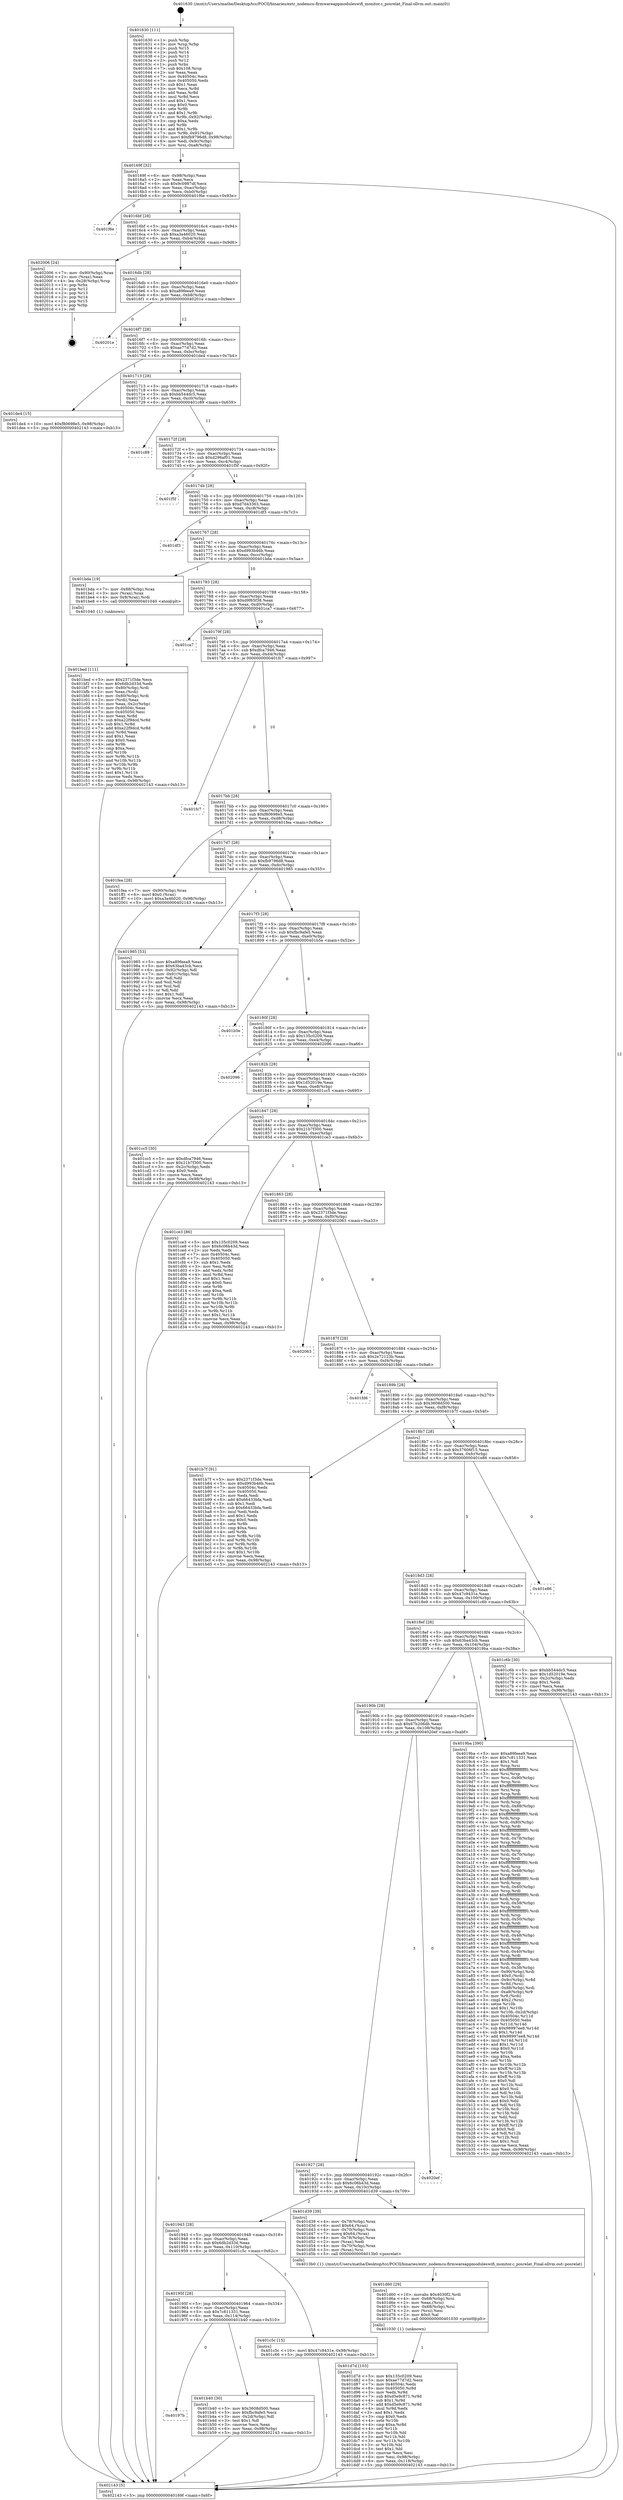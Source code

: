 digraph "0x401630" {
  label = "0x401630 (/mnt/c/Users/mathe/Desktop/tcc/POCII/binaries/extr_nodemcu-firmwareappmoduleswifi_monitor.c_posrelat_Final-ollvm.out::main(0))"
  labelloc = "t"
  node[shape=record]

  Entry [label="",width=0.3,height=0.3,shape=circle,fillcolor=black,style=filled]
  "0x40169f" [label="{
     0x40169f [32]\l
     | [instrs]\l
     &nbsp;&nbsp;0x40169f \<+6\>: mov -0x98(%rbp),%eax\l
     &nbsp;&nbsp;0x4016a5 \<+2\>: mov %eax,%ecx\l
     &nbsp;&nbsp;0x4016a7 \<+6\>: sub $0x9c0987df,%ecx\l
     &nbsp;&nbsp;0x4016ad \<+6\>: mov %eax,-0xac(%rbp)\l
     &nbsp;&nbsp;0x4016b3 \<+6\>: mov %ecx,-0xb0(%rbp)\l
     &nbsp;&nbsp;0x4016b9 \<+6\>: je 0000000000401f6e \<main+0x93e\>\l
  }"]
  "0x401f6e" [label="{
     0x401f6e\l
  }", style=dashed]
  "0x4016bf" [label="{
     0x4016bf [28]\l
     | [instrs]\l
     &nbsp;&nbsp;0x4016bf \<+5\>: jmp 00000000004016c4 \<main+0x94\>\l
     &nbsp;&nbsp;0x4016c4 \<+6\>: mov -0xac(%rbp),%eax\l
     &nbsp;&nbsp;0x4016ca \<+5\>: sub $0xa3a46020,%eax\l
     &nbsp;&nbsp;0x4016cf \<+6\>: mov %eax,-0xb4(%rbp)\l
     &nbsp;&nbsp;0x4016d5 \<+6\>: je 0000000000402006 \<main+0x9d6\>\l
  }"]
  Exit [label="",width=0.3,height=0.3,shape=circle,fillcolor=black,style=filled,peripheries=2]
  "0x402006" [label="{
     0x402006 [24]\l
     | [instrs]\l
     &nbsp;&nbsp;0x402006 \<+7\>: mov -0x90(%rbp),%rax\l
     &nbsp;&nbsp;0x40200d \<+2\>: mov (%rax),%eax\l
     &nbsp;&nbsp;0x40200f \<+4\>: lea -0x28(%rbp),%rsp\l
     &nbsp;&nbsp;0x402013 \<+1\>: pop %rbx\l
     &nbsp;&nbsp;0x402014 \<+2\>: pop %r12\l
     &nbsp;&nbsp;0x402016 \<+2\>: pop %r13\l
     &nbsp;&nbsp;0x402018 \<+2\>: pop %r14\l
     &nbsp;&nbsp;0x40201a \<+2\>: pop %r15\l
     &nbsp;&nbsp;0x40201c \<+1\>: pop %rbp\l
     &nbsp;&nbsp;0x40201d \<+1\>: ret\l
  }"]
  "0x4016db" [label="{
     0x4016db [28]\l
     | [instrs]\l
     &nbsp;&nbsp;0x4016db \<+5\>: jmp 00000000004016e0 \<main+0xb0\>\l
     &nbsp;&nbsp;0x4016e0 \<+6\>: mov -0xac(%rbp),%eax\l
     &nbsp;&nbsp;0x4016e6 \<+5\>: sub $0xa89feea9,%eax\l
     &nbsp;&nbsp;0x4016eb \<+6\>: mov %eax,-0xb8(%rbp)\l
     &nbsp;&nbsp;0x4016f1 \<+6\>: je 000000000040201e \<main+0x9ee\>\l
  }"]
  "0x401d7d" [label="{
     0x401d7d [103]\l
     | [instrs]\l
     &nbsp;&nbsp;0x401d7d \<+5\>: mov $0x135c0209,%esi\l
     &nbsp;&nbsp;0x401d82 \<+5\>: mov $0xae77d7d2,%ecx\l
     &nbsp;&nbsp;0x401d87 \<+7\>: mov 0x40504c,%edx\l
     &nbsp;&nbsp;0x401d8e \<+8\>: mov 0x405050,%r8d\l
     &nbsp;&nbsp;0x401d96 \<+3\>: mov %edx,%r9d\l
     &nbsp;&nbsp;0x401d99 \<+7\>: sub $0xd5e9c871,%r9d\l
     &nbsp;&nbsp;0x401da0 \<+4\>: sub $0x1,%r9d\l
     &nbsp;&nbsp;0x401da4 \<+7\>: add $0xd5e9c871,%r9d\l
     &nbsp;&nbsp;0x401dab \<+4\>: imul %r9d,%edx\l
     &nbsp;&nbsp;0x401daf \<+3\>: and $0x1,%edx\l
     &nbsp;&nbsp;0x401db2 \<+3\>: cmp $0x0,%edx\l
     &nbsp;&nbsp;0x401db5 \<+4\>: sete %r10b\l
     &nbsp;&nbsp;0x401db9 \<+4\>: cmp $0xa,%r8d\l
     &nbsp;&nbsp;0x401dbd \<+4\>: setl %r11b\l
     &nbsp;&nbsp;0x401dc1 \<+3\>: mov %r10b,%bl\l
     &nbsp;&nbsp;0x401dc4 \<+3\>: and %r11b,%bl\l
     &nbsp;&nbsp;0x401dc7 \<+3\>: xor %r11b,%r10b\l
     &nbsp;&nbsp;0x401dca \<+3\>: or %r10b,%bl\l
     &nbsp;&nbsp;0x401dcd \<+3\>: test $0x1,%bl\l
     &nbsp;&nbsp;0x401dd0 \<+3\>: cmovne %ecx,%esi\l
     &nbsp;&nbsp;0x401dd3 \<+6\>: mov %esi,-0x98(%rbp)\l
     &nbsp;&nbsp;0x401dd9 \<+6\>: mov %eax,-0x118(%rbp)\l
     &nbsp;&nbsp;0x401ddf \<+5\>: jmp 0000000000402143 \<main+0xb13\>\l
  }"]
  "0x40201e" [label="{
     0x40201e\l
  }", style=dashed]
  "0x4016f7" [label="{
     0x4016f7 [28]\l
     | [instrs]\l
     &nbsp;&nbsp;0x4016f7 \<+5\>: jmp 00000000004016fc \<main+0xcc\>\l
     &nbsp;&nbsp;0x4016fc \<+6\>: mov -0xac(%rbp),%eax\l
     &nbsp;&nbsp;0x401702 \<+5\>: sub $0xae77d7d2,%eax\l
     &nbsp;&nbsp;0x401707 \<+6\>: mov %eax,-0xbc(%rbp)\l
     &nbsp;&nbsp;0x40170d \<+6\>: je 0000000000401de4 \<main+0x7b4\>\l
  }"]
  "0x401d60" [label="{
     0x401d60 [29]\l
     | [instrs]\l
     &nbsp;&nbsp;0x401d60 \<+10\>: movabs $0x4030f2,%rdi\l
     &nbsp;&nbsp;0x401d6a \<+4\>: mov -0x68(%rbp),%rsi\l
     &nbsp;&nbsp;0x401d6e \<+2\>: mov %eax,(%rsi)\l
     &nbsp;&nbsp;0x401d70 \<+4\>: mov -0x68(%rbp),%rsi\l
     &nbsp;&nbsp;0x401d74 \<+2\>: mov (%rsi),%esi\l
     &nbsp;&nbsp;0x401d76 \<+2\>: mov $0x0,%al\l
     &nbsp;&nbsp;0x401d78 \<+5\>: call 0000000000401030 \<printf@plt\>\l
     | [calls]\l
     &nbsp;&nbsp;0x401030 \{1\} (unknown)\l
  }"]
  "0x401de4" [label="{
     0x401de4 [15]\l
     | [instrs]\l
     &nbsp;&nbsp;0x401de4 \<+10\>: movl $0xf80698e5,-0x98(%rbp)\l
     &nbsp;&nbsp;0x401dee \<+5\>: jmp 0000000000402143 \<main+0xb13\>\l
  }"]
  "0x401713" [label="{
     0x401713 [28]\l
     | [instrs]\l
     &nbsp;&nbsp;0x401713 \<+5\>: jmp 0000000000401718 \<main+0xe8\>\l
     &nbsp;&nbsp;0x401718 \<+6\>: mov -0xac(%rbp),%eax\l
     &nbsp;&nbsp;0x40171e \<+5\>: sub $0xbb544dc5,%eax\l
     &nbsp;&nbsp;0x401723 \<+6\>: mov %eax,-0xc0(%rbp)\l
     &nbsp;&nbsp;0x401729 \<+6\>: je 0000000000401c89 \<main+0x659\>\l
  }"]
  "0x401bed" [label="{
     0x401bed [111]\l
     | [instrs]\l
     &nbsp;&nbsp;0x401bed \<+5\>: mov $0x2371f3de,%ecx\l
     &nbsp;&nbsp;0x401bf2 \<+5\>: mov $0x6db2d33d,%edx\l
     &nbsp;&nbsp;0x401bf7 \<+4\>: mov -0x80(%rbp),%rdi\l
     &nbsp;&nbsp;0x401bfb \<+2\>: mov %eax,(%rdi)\l
     &nbsp;&nbsp;0x401bfd \<+4\>: mov -0x80(%rbp),%rdi\l
     &nbsp;&nbsp;0x401c01 \<+2\>: mov (%rdi),%eax\l
     &nbsp;&nbsp;0x401c03 \<+3\>: mov %eax,-0x2c(%rbp)\l
     &nbsp;&nbsp;0x401c06 \<+7\>: mov 0x40504c,%eax\l
     &nbsp;&nbsp;0x401c0d \<+7\>: mov 0x405050,%esi\l
     &nbsp;&nbsp;0x401c14 \<+3\>: mov %eax,%r8d\l
     &nbsp;&nbsp;0x401c17 \<+7\>: sub $0xa22f9dcd,%r8d\l
     &nbsp;&nbsp;0x401c1e \<+4\>: sub $0x1,%r8d\l
     &nbsp;&nbsp;0x401c22 \<+7\>: add $0xa22f9dcd,%r8d\l
     &nbsp;&nbsp;0x401c29 \<+4\>: imul %r8d,%eax\l
     &nbsp;&nbsp;0x401c2d \<+3\>: and $0x1,%eax\l
     &nbsp;&nbsp;0x401c30 \<+3\>: cmp $0x0,%eax\l
     &nbsp;&nbsp;0x401c33 \<+4\>: sete %r9b\l
     &nbsp;&nbsp;0x401c37 \<+3\>: cmp $0xa,%esi\l
     &nbsp;&nbsp;0x401c3a \<+4\>: setl %r10b\l
     &nbsp;&nbsp;0x401c3e \<+3\>: mov %r9b,%r11b\l
     &nbsp;&nbsp;0x401c41 \<+3\>: and %r10b,%r11b\l
     &nbsp;&nbsp;0x401c44 \<+3\>: xor %r10b,%r9b\l
     &nbsp;&nbsp;0x401c47 \<+3\>: or %r9b,%r11b\l
     &nbsp;&nbsp;0x401c4a \<+4\>: test $0x1,%r11b\l
     &nbsp;&nbsp;0x401c4e \<+3\>: cmovne %edx,%ecx\l
     &nbsp;&nbsp;0x401c51 \<+6\>: mov %ecx,-0x98(%rbp)\l
     &nbsp;&nbsp;0x401c57 \<+5\>: jmp 0000000000402143 \<main+0xb13\>\l
  }"]
  "0x401c89" [label="{
     0x401c89\l
  }", style=dashed]
  "0x40172f" [label="{
     0x40172f [28]\l
     | [instrs]\l
     &nbsp;&nbsp;0x40172f \<+5\>: jmp 0000000000401734 \<main+0x104\>\l
     &nbsp;&nbsp;0x401734 \<+6\>: mov -0xac(%rbp),%eax\l
     &nbsp;&nbsp;0x40173a \<+5\>: sub $0xd296af01,%eax\l
     &nbsp;&nbsp;0x40173f \<+6\>: mov %eax,-0xc4(%rbp)\l
     &nbsp;&nbsp;0x401745 \<+6\>: je 0000000000401f5f \<main+0x92f\>\l
  }"]
  "0x40197b" [label="{
     0x40197b\l
  }", style=dashed]
  "0x401f5f" [label="{
     0x401f5f\l
  }", style=dashed]
  "0x40174b" [label="{
     0x40174b [28]\l
     | [instrs]\l
     &nbsp;&nbsp;0x40174b \<+5\>: jmp 0000000000401750 \<main+0x120\>\l
     &nbsp;&nbsp;0x401750 \<+6\>: mov -0xac(%rbp),%eax\l
     &nbsp;&nbsp;0x401756 \<+5\>: sub $0xd7d43363,%eax\l
     &nbsp;&nbsp;0x40175b \<+6\>: mov %eax,-0xc8(%rbp)\l
     &nbsp;&nbsp;0x401761 \<+6\>: je 0000000000401df3 \<main+0x7c3\>\l
  }"]
  "0x401b40" [label="{
     0x401b40 [30]\l
     | [instrs]\l
     &nbsp;&nbsp;0x401b40 \<+5\>: mov $0x3608d500,%eax\l
     &nbsp;&nbsp;0x401b45 \<+5\>: mov $0xfbc9afe5,%ecx\l
     &nbsp;&nbsp;0x401b4a \<+3\>: mov -0x2d(%rbp),%dl\l
     &nbsp;&nbsp;0x401b4d \<+3\>: test $0x1,%dl\l
     &nbsp;&nbsp;0x401b50 \<+3\>: cmovne %ecx,%eax\l
     &nbsp;&nbsp;0x401b53 \<+6\>: mov %eax,-0x98(%rbp)\l
     &nbsp;&nbsp;0x401b59 \<+5\>: jmp 0000000000402143 \<main+0xb13\>\l
  }"]
  "0x401df3" [label="{
     0x401df3\l
  }", style=dashed]
  "0x401767" [label="{
     0x401767 [28]\l
     | [instrs]\l
     &nbsp;&nbsp;0x401767 \<+5\>: jmp 000000000040176c \<main+0x13c\>\l
     &nbsp;&nbsp;0x40176c \<+6\>: mov -0xac(%rbp),%eax\l
     &nbsp;&nbsp;0x401772 \<+5\>: sub $0xd993b46b,%eax\l
     &nbsp;&nbsp;0x401777 \<+6\>: mov %eax,-0xcc(%rbp)\l
     &nbsp;&nbsp;0x40177d \<+6\>: je 0000000000401bda \<main+0x5aa\>\l
  }"]
  "0x40195f" [label="{
     0x40195f [28]\l
     | [instrs]\l
     &nbsp;&nbsp;0x40195f \<+5\>: jmp 0000000000401964 \<main+0x334\>\l
     &nbsp;&nbsp;0x401964 \<+6\>: mov -0xac(%rbp),%eax\l
     &nbsp;&nbsp;0x40196a \<+5\>: sub $0x7c811331,%eax\l
     &nbsp;&nbsp;0x40196f \<+6\>: mov %eax,-0x114(%rbp)\l
     &nbsp;&nbsp;0x401975 \<+6\>: je 0000000000401b40 \<main+0x510\>\l
  }"]
  "0x401bda" [label="{
     0x401bda [19]\l
     | [instrs]\l
     &nbsp;&nbsp;0x401bda \<+7\>: mov -0x88(%rbp),%rax\l
     &nbsp;&nbsp;0x401be1 \<+3\>: mov (%rax),%rax\l
     &nbsp;&nbsp;0x401be4 \<+4\>: mov 0x8(%rax),%rdi\l
     &nbsp;&nbsp;0x401be8 \<+5\>: call 0000000000401040 \<atoi@plt\>\l
     | [calls]\l
     &nbsp;&nbsp;0x401040 \{1\} (unknown)\l
  }"]
  "0x401783" [label="{
     0x401783 [28]\l
     | [instrs]\l
     &nbsp;&nbsp;0x401783 \<+5\>: jmp 0000000000401788 \<main+0x158\>\l
     &nbsp;&nbsp;0x401788 \<+6\>: mov -0xac(%rbp),%eax\l
     &nbsp;&nbsp;0x40178e \<+5\>: sub $0xd9f65f38,%eax\l
     &nbsp;&nbsp;0x401793 \<+6\>: mov %eax,-0xd0(%rbp)\l
     &nbsp;&nbsp;0x401799 \<+6\>: je 0000000000401ca7 \<main+0x677\>\l
  }"]
  "0x401c5c" [label="{
     0x401c5c [15]\l
     | [instrs]\l
     &nbsp;&nbsp;0x401c5c \<+10\>: movl $0x47c9431e,-0x98(%rbp)\l
     &nbsp;&nbsp;0x401c66 \<+5\>: jmp 0000000000402143 \<main+0xb13\>\l
  }"]
  "0x401ca7" [label="{
     0x401ca7\l
  }", style=dashed]
  "0x40179f" [label="{
     0x40179f [28]\l
     | [instrs]\l
     &nbsp;&nbsp;0x40179f \<+5\>: jmp 00000000004017a4 \<main+0x174\>\l
     &nbsp;&nbsp;0x4017a4 \<+6\>: mov -0xac(%rbp),%eax\l
     &nbsp;&nbsp;0x4017aa \<+5\>: sub $0xdfca7946,%eax\l
     &nbsp;&nbsp;0x4017af \<+6\>: mov %eax,-0xd4(%rbp)\l
     &nbsp;&nbsp;0x4017b5 \<+6\>: je 0000000000401fc7 \<main+0x997\>\l
  }"]
  "0x401943" [label="{
     0x401943 [28]\l
     | [instrs]\l
     &nbsp;&nbsp;0x401943 \<+5\>: jmp 0000000000401948 \<main+0x318\>\l
     &nbsp;&nbsp;0x401948 \<+6\>: mov -0xac(%rbp),%eax\l
     &nbsp;&nbsp;0x40194e \<+5\>: sub $0x6db2d33d,%eax\l
     &nbsp;&nbsp;0x401953 \<+6\>: mov %eax,-0x110(%rbp)\l
     &nbsp;&nbsp;0x401959 \<+6\>: je 0000000000401c5c \<main+0x62c\>\l
  }"]
  "0x401fc7" [label="{
     0x401fc7\l
  }", style=dashed]
  "0x4017bb" [label="{
     0x4017bb [28]\l
     | [instrs]\l
     &nbsp;&nbsp;0x4017bb \<+5\>: jmp 00000000004017c0 \<main+0x190\>\l
     &nbsp;&nbsp;0x4017c0 \<+6\>: mov -0xac(%rbp),%eax\l
     &nbsp;&nbsp;0x4017c6 \<+5\>: sub $0xf80698e5,%eax\l
     &nbsp;&nbsp;0x4017cb \<+6\>: mov %eax,-0xd8(%rbp)\l
     &nbsp;&nbsp;0x4017d1 \<+6\>: je 0000000000401fea \<main+0x9ba\>\l
  }"]
  "0x401d39" [label="{
     0x401d39 [39]\l
     | [instrs]\l
     &nbsp;&nbsp;0x401d39 \<+4\>: mov -0x78(%rbp),%rax\l
     &nbsp;&nbsp;0x401d3d \<+6\>: movl $0x64,(%rax)\l
     &nbsp;&nbsp;0x401d43 \<+4\>: mov -0x70(%rbp),%rax\l
     &nbsp;&nbsp;0x401d47 \<+7\>: movq $0x64,(%rax)\l
     &nbsp;&nbsp;0x401d4e \<+4\>: mov -0x78(%rbp),%rax\l
     &nbsp;&nbsp;0x401d52 \<+2\>: mov (%rax),%edi\l
     &nbsp;&nbsp;0x401d54 \<+4\>: mov -0x70(%rbp),%rax\l
     &nbsp;&nbsp;0x401d58 \<+3\>: mov (%rax),%rsi\l
     &nbsp;&nbsp;0x401d5b \<+5\>: call 00000000004013b0 \<posrelat\>\l
     | [calls]\l
     &nbsp;&nbsp;0x4013b0 \{1\} (/mnt/c/Users/mathe/Desktop/tcc/POCII/binaries/extr_nodemcu-firmwareappmoduleswifi_monitor.c_posrelat_Final-ollvm.out::posrelat)\l
  }"]
  "0x401fea" [label="{
     0x401fea [28]\l
     | [instrs]\l
     &nbsp;&nbsp;0x401fea \<+7\>: mov -0x90(%rbp),%rax\l
     &nbsp;&nbsp;0x401ff1 \<+6\>: movl $0x0,(%rax)\l
     &nbsp;&nbsp;0x401ff7 \<+10\>: movl $0xa3a46020,-0x98(%rbp)\l
     &nbsp;&nbsp;0x402001 \<+5\>: jmp 0000000000402143 \<main+0xb13\>\l
  }"]
  "0x4017d7" [label="{
     0x4017d7 [28]\l
     | [instrs]\l
     &nbsp;&nbsp;0x4017d7 \<+5\>: jmp 00000000004017dc \<main+0x1ac\>\l
     &nbsp;&nbsp;0x4017dc \<+6\>: mov -0xac(%rbp),%eax\l
     &nbsp;&nbsp;0x4017e2 \<+5\>: sub $0xfb9796d8,%eax\l
     &nbsp;&nbsp;0x4017e7 \<+6\>: mov %eax,-0xdc(%rbp)\l
     &nbsp;&nbsp;0x4017ed \<+6\>: je 0000000000401985 \<main+0x355\>\l
  }"]
  "0x401927" [label="{
     0x401927 [28]\l
     | [instrs]\l
     &nbsp;&nbsp;0x401927 \<+5\>: jmp 000000000040192c \<main+0x2fc\>\l
     &nbsp;&nbsp;0x40192c \<+6\>: mov -0xac(%rbp),%eax\l
     &nbsp;&nbsp;0x401932 \<+5\>: sub $0x6c06b43d,%eax\l
     &nbsp;&nbsp;0x401937 \<+6\>: mov %eax,-0x10c(%rbp)\l
     &nbsp;&nbsp;0x40193d \<+6\>: je 0000000000401d39 \<main+0x709\>\l
  }"]
  "0x401985" [label="{
     0x401985 [53]\l
     | [instrs]\l
     &nbsp;&nbsp;0x401985 \<+5\>: mov $0xa89feea9,%eax\l
     &nbsp;&nbsp;0x40198a \<+5\>: mov $0x63ba43cb,%ecx\l
     &nbsp;&nbsp;0x40198f \<+6\>: mov -0x92(%rbp),%dl\l
     &nbsp;&nbsp;0x401995 \<+7\>: mov -0x91(%rbp),%sil\l
     &nbsp;&nbsp;0x40199c \<+3\>: mov %dl,%dil\l
     &nbsp;&nbsp;0x40199f \<+3\>: and %sil,%dil\l
     &nbsp;&nbsp;0x4019a2 \<+3\>: xor %sil,%dl\l
     &nbsp;&nbsp;0x4019a5 \<+3\>: or %dl,%dil\l
     &nbsp;&nbsp;0x4019a8 \<+4\>: test $0x1,%dil\l
     &nbsp;&nbsp;0x4019ac \<+3\>: cmovne %ecx,%eax\l
     &nbsp;&nbsp;0x4019af \<+6\>: mov %eax,-0x98(%rbp)\l
     &nbsp;&nbsp;0x4019b5 \<+5\>: jmp 0000000000402143 \<main+0xb13\>\l
  }"]
  "0x4017f3" [label="{
     0x4017f3 [28]\l
     | [instrs]\l
     &nbsp;&nbsp;0x4017f3 \<+5\>: jmp 00000000004017f8 \<main+0x1c8\>\l
     &nbsp;&nbsp;0x4017f8 \<+6\>: mov -0xac(%rbp),%eax\l
     &nbsp;&nbsp;0x4017fe \<+5\>: sub $0xfbc9afe5,%eax\l
     &nbsp;&nbsp;0x401803 \<+6\>: mov %eax,-0xe0(%rbp)\l
     &nbsp;&nbsp;0x401809 \<+6\>: je 0000000000401b5e \<main+0x52e\>\l
  }"]
  "0x402143" [label="{
     0x402143 [5]\l
     | [instrs]\l
     &nbsp;&nbsp;0x402143 \<+5\>: jmp 000000000040169f \<main+0x6f\>\l
  }"]
  "0x401630" [label="{
     0x401630 [111]\l
     | [instrs]\l
     &nbsp;&nbsp;0x401630 \<+1\>: push %rbp\l
     &nbsp;&nbsp;0x401631 \<+3\>: mov %rsp,%rbp\l
     &nbsp;&nbsp;0x401634 \<+2\>: push %r15\l
     &nbsp;&nbsp;0x401636 \<+2\>: push %r14\l
     &nbsp;&nbsp;0x401638 \<+2\>: push %r13\l
     &nbsp;&nbsp;0x40163a \<+2\>: push %r12\l
     &nbsp;&nbsp;0x40163c \<+1\>: push %rbx\l
     &nbsp;&nbsp;0x40163d \<+7\>: sub $0x108,%rsp\l
     &nbsp;&nbsp;0x401644 \<+2\>: xor %eax,%eax\l
     &nbsp;&nbsp;0x401646 \<+7\>: mov 0x40504c,%ecx\l
     &nbsp;&nbsp;0x40164d \<+7\>: mov 0x405050,%edx\l
     &nbsp;&nbsp;0x401654 \<+3\>: sub $0x1,%eax\l
     &nbsp;&nbsp;0x401657 \<+3\>: mov %ecx,%r8d\l
     &nbsp;&nbsp;0x40165a \<+3\>: add %eax,%r8d\l
     &nbsp;&nbsp;0x40165d \<+4\>: imul %r8d,%ecx\l
     &nbsp;&nbsp;0x401661 \<+3\>: and $0x1,%ecx\l
     &nbsp;&nbsp;0x401664 \<+3\>: cmp $0x0,%ecx\l
     &nbsp;&nbsp;0x401667 \<+4\>: sete %r9b\l
     &nbsp;&nbsp;0x40166b \<+4\>: and $0x1,%r9b\l
     &nbsp;&nbsp;0x40166f \<+7\>: mov %r9b,-0x92(%rbp)\l
     &nbsp;&nbsp;0x401676 \<+3\>: cmp $0xa,%edx\l
     &nbsp;&nbsp;0x401679 \<+4\>: setl %r9b\l
     &nbsp;&nbsp;0x40167d \<+4\>: and $0x1,%r9b\l
     &nbsp;&nbsp;0x401681 \<+7\>: mov %r9b,-0x91(%rbp)\l
     &nbsp;&nbsp;0x401688 \<+10\>: movl $0xfb9796d8,-0x98(%rbp)\l
     &nbsp;&nbsp;0x401692 \<+6\>: mov %edi,-0x9c(%rbp)\l
     &nbsp;&nbsp;0x401698 \<+7\>: mov %rsi,-0xa8(%rbp)\l
  }"]
  "0x4020ef" [label="{
     0x4020ef\l
  }", style=dashed]
  "0x401b5e" [label="{
     0x401b5e\l
  }", style=dashed]
  "0x40180f" [label="{
     0x40180f [28]\l
     | [instrs]\l
     &nbsp;&nbsp;0x40180f \<+5\>: jmp 0000000000401814 \<main+0x1e4\>\l
     &nbsp;&nbsp;0x401814 \<+6\>: mov -0xac(%rbp),%eax\l
     &nbsp;&nbsp;0x40181a \<+5\>: sub $0x135c0209,%eax\l
     &nbsp;&nbsp;0x40181f \<+6\>: mov %eax,-0xe4(%rbp)\l
     &nbsp;&nbsp;0x401825 \<+6\>: je 0000000000402096 \<main+0xa66\>\l
  }"]
  "0x40190b" [label="{
     0x40190b [28]\l
     | [instrs]\l
     &nbsp;&nbsp;0x40190b \<+5\>: jmp 0000000000401910 \<main+0x2e0\>\l
     &nbsp;&nbsp;0x401910 \<+6\>: mov -0xac(%rbp),%eax\l
     &nbsp;&nbsp;0x401916 \<+5\>: sub $0x67b206db,%eax\l
     &nbsp;&nbsp;0x40191b \<+6\>: mov %eax,-0x108(%rbp)\l
     &nbsp;&nbsp;0x401921 \<+6\>: je 00000000004020ef \<main+0xabf\>\l
  }"]
  "0x402096" [label="{
     0x402096\l
  }", style=dashed]
  "0x40182b" [label="{
     0x40182b [28]\l
     | [instrs]\l
     &nbsp;&nbsp;0x40182b \<+5\>: jmp 0000000000401830 \<main+0x200\>\l
     &nbsp;&nbsp;0x401830 \<+6\>: mov -0xac(%rbp),%eax\l
     &nbsp;&nbsp;0x401836 \<+5\>: sub $0x1d52019e,%eax\l
     &nbsp;&nbsp;0x40183b \<+6\>: mov %eax,-0xe8(%rbp)\l
     &nbsp;&nbsp;0x401841 \<+6\>: je 0000000000401cc5 \<main+0x695\>\l
  }"]
  "0x4019ba" [label="{
     0x4019ba [390]\l
     | [instrs]\l
     &nbsp;&nbsp;0x4019ba \<+5\>: mov $0xa89feea9,%eax\l
     &nbsp;&nbsp;0x4019bf \<+5\>: mov $0x7c811331,%ecx\l
     &nbsp;&nbsp;0x4019c4 \<+2\>: mov $0x1,%dl\l
     &nbsp;&nbsp;0x4019c6 \<+3\>: mov %rsp,%rsi\l
     &nbsp;&nbsp;0x4019c9 \<+4\>: add $0xfffffffffffffff0,%rsi\l
     &nbsp;&nbsp;0x4019cd \<+3\>: mov %rsi,%rsp\l
     &nbsp;&nbsp;0x4019d0 \<+7\>: mov %rsi,-0x90(%rbp)\l
     &nbsp;&nbsp;0x4019d7 \<+3\>: mov %rsp,%rsi\l
     &nbsp;&nbsp;0x4019da \<+4\>: add $0xfffffffffffffff0,%rsi\l
     &nbsp;&nbsp;0x4019de \<+3\>: mov %rsi,%rsp\l
     &nbsp;&nbsp;0x4019e1 \<+3\>: mov %rsp,%rdi\l
     &nbsp;&nbsp;0x4019e4 \<+4\>: add $0xfffffffffffffff0,%rdi\l
     &nbsp;&nbsp;0x4019e8 \<+3\>: mov %rdi,%rsp\l
     &nbsp;&nbsp;0x4019eb \<+7\>: mov %rdi,-0x88(%rbp)\l
     &nbsp;&nbsp;0x4019f2 \<+3\>: mov %rsp,%rdi\l
     &nbsp;&nbsp;0x4019f5 \<+4\>: add $0xfffffffffffffff0,%rdi\l
     &nbsp;&nbsp;0x4019f9 \<+3\>: mov %rdi,%rsp\l
     &nbsp;&nbsp;0x4019fc \<+4\>: mov %rdi,-0x80(%rbp)\l
     &nbsp;&nbsp;0x401a00 \<+3\>: mov %rsp,%rdi\l
     &nbsp;&nbsp;0x401a03 \<+4\>: add $0xfffffffffffffff0,%rdi\l
     &nbsp;&nbsp;0x401a07 \<+3\>: mov %rdi,%rsp\l
     &nbsp;&nbsp;0x401a0a \<+4\>: mov %rdi,-0x78(%rbp)\l
     &nbsp;&nbsp;0x401a0e \<+3\>: mov %rsp,%rdi\l
     &nbsp;&nbsp;0x401a11 \<+4\>: add $0xfffffffffffffff0,%rdi\l
     &nbsp;&nbsp;0x401a15 \<+3\>: mov %rdi,%rsp\l
     &nbsp;&nbsp;0x401a18 \<+4\>: mov %rdi,-0x70(%rbp)\l
     &nbsp;&nbsp;0x401a1c \<+3\>: mov %rsp,%rdi\l
     &nbsp;&nbsp;0x401a1f \<+4\>: add $0xfffffffffffffff0,%rdi\l
     &nbsp;&nbsp;0x401a23 \<+3\>: mov %rdi,%rsp\l
     &nbsp;&nbsp;0x401a26 \<+4\>: mov %rdi,-0x68(%rbp)\l
     &nbsp;&nbsp;0x401a2a \<+3\>: mov %rsp,%rdi\l
     &nbsp;&nbsp;0x401a2d \<+4\>: add $0xfffffffffffffff0,%rdi\l
     &nbsp;&nbsp;0x401a31 \<+3\>: mov %rdi,%rsp\l
     &nbsp;&nbsp;0x401a34 \<+4\>: mov %rdi,-0x60(%rbp)\l
     &nbsp;&nbsp;0x401a38 \<+3\>: mov %rsp,%rdi\l
     &nbsp;&nbsp;0x401a3b \<+4\>: add $0xfffffffffffffff0,%rdi\l
     &nbsp;&nbsp;0x401a3f \<+3\>: mov %rdi,%rsp\l
     &nbsp;&nbsp;0x401a42 \<+4\>: mov %rdi,-0x58(%rbp)\l
     &nbsp;&nbsp;0x401a46 \<+3\>: mov %rsp,%rdi\l
     &nbsp;&nbsp;0x401a49 \<+4\>: add $0xfffffffffffffff0,%rdi\l
     &nbsp;&nbsp;0x401a4d \<+3\>: mov %rdi,%rsp\l
     &nbsp;&nbsp;0x401a50 \<+4\>: mov %rdi,-0x50(%rbp)\l
     &nbsp;&nbsp;0x401a54 \<+3\>: mov %rsp,%rdi\l
     &nbsp;&nbsp;0x401a57 \<+4\>: add $0xfffffffffffffff0,%rdi\l
     &nbsp;&nbsp;0x401a5b \<+3\>: mov %rdi,%rsp\l
     &nbsp;&nbsp;0x401a5e \<+4\>: mov %rdi,-0x48(%rbp)\l
     &nbsp;&nbsp;0x401a62 \<+3\>: mov %rsp,%rdi\l
     &nbsp;&nbsp;0x401a65 \<+4\>: add $0xfffffffffffffff0,%rdi\l
     &nbsp;&nbsp;0x401a69 \<+3\>: mov %rdi,%rsp\l
     &nbsp;&nbsp;0x401a6c \<+4\>: mov %rdi,-0x40(%rbp)\l
     &nbsp;&nbsp;0x401a70 \<+3\>: mov %rsp,%rdi\l
     &nbsp;&nbsp;0x401a73 \<+4\>: add $0xfffffffffffffff0,%rdi\l
     &nbsp;&nbsp;0x401a77 \<+3\>: mov %rdi,%rsp\l
     &nbsp;&nbsp;0x401a7a \<+4\>: mov %rdi,-0x38(%rbp)\l
     &nbsp;&nbsp;0x401a7e \<+7\>: mov -0x90(%rbp),%rdi\l
     &nbsp;&nbsp;0x401a85 \<+6\>: movl $0x0,(%rdi)\l
     &nbsp;&nbsp;0x401a8b \<+7\>: mov -0x9c(%rbp),%r8d\l
     &nbsp;&nbsp;0x401a92 \<+3\>: mov %r8d,(%rsi)\l
     &nbsp;&nbsp;0x401a95 \<+7\>: mov -0x88(%rbp),%rdi\l
     &nbsp;&nbsp;0x401a9c \<+7\>: mov -0xa8(%rbp),%r9\l
     &nbsp;&nbsp;0x401aa3 \<+3\>: mov %r9,(%rdi)\l
     &nbsp;&nbsp;0x401aa6 \<+3\>: cmpl $0x2,(%rsi)\l
     &nbsp;&nbsp;0x401aa9 \<+4\>: setne %r10b\l
     &nbsp;&nbsp;0x401aad \<+4\>: and $0x1,%r10b\l
     &nbsp;&nbsp;0x401ab1 \<+4\>: mov %r10b,-0x2d(%rbp)\l
     &nbsp;&nbsp;0x401ab5 \<+8\>: mov 0x40504c,%r11d\l
     &nbsp;&nbsp;0x401abd \<+7\>: mov 0x405050,%ebx\l
     &nbsp;&nbsp;0x401ac4 \<+3\>: mov %r11d,%r14d\l
     &nbsp;&nbsp;0x401ac7 \<+7\>: sub $0x98997ee8,%r14d\l
     &nbsp;&nbsp;0x401ace \<+4\>: sub $0x1,%r14d\l
     &nbsp;&nbsp;0x401ad2 \<+7\>: add $0x98997ee8,%r14d\l
     &nbsp;&nbsp;0x401ad9 \<+4\>: imul %r14d,%r11d\l
     &nbsp;&nbsp;0x401add \<+4\>: and $0x1,%r11d\l
     &nbsp;&nbsp;0x401ae1 \<+4\>: cmp $0x0,%r11d\l
     &nbsp;&nbsp;0x401ae5 \<+4\>: sete %r10b\l
     &nbsp;&nbsp;0x401ae9 \<+3\>: cmp $0xa,%ebx\l
     &nbsp;&nbsp;0x401aec \<+4\>: setl %r15b\l
     &nbsp;&nbsp;0x401af0 \<+3\>: mov %r10b,%r12b\l
     &nbsp;&nbsp;0x401af3 \<+4\>: xor $0xff,%r12b\l
     &nbsp;&nbsp;0x401af7 \<+3\>: mov %r15b,%r13b\l
     &nbsp;&nbsp;0x401afa \<+4\>: xor $0xff,%r13b\l
     &nbsp;&nbsp;0x401afe \<+3\>: xor $0x0,%dl\l
     &nbsp;&nbsp;0x401b01 \<+3\>: mov %r12b,%sil\l
     &nbsp;&nbsp;0x401b04 \<+4\>: and $0x0,%sil\l
     &nbsp;&nbsp;0x401b08 \<+3\>: and %dl,%r10b\l
     &nbsp;&nbsp;0x401b0b \<+3\>: mov %r13b,%dil\l
     &nbsp;&nbsp;0x401b0e \<+4\>: and $0x0,%dil\l
     &nbsp;&nbsp;0x401b12 \<+3\>: and %dl,%r15b\l
     &nbsp;&nbsp;0x401b15 \<+3\>: or %r10b,%sil\l
     &nbsp;&nbsp;0x401b18 \<+3\>: or %r15b,%dil\l
     &nbsp;&nbsp;0x401b1b \<+3\>: xor %dil,%sil\l
     &nbsp;&nbsp;0x401b1e \<+3\>: or %r13b,%r12b\l
     &nbsp;&nbsp;0x401b21 \<+4\>: xor $0xff,%r12b\l
     &nbsp;&nbsp;0x401b25 \<+3\>: or $0x0,%dl\l
     &nbsp;&nbsp;0x401b28 \<+3\>: and %dl,%r12b\l
     &nbsp;&nbsp;0x401b2b \<+3\>: or %r12b,%sil\l
     &nbsp;&nbsp;0x401b2e \<+4\>: test $0x1,%sil\l
     &nbsp;&nbsp;0x401b32 \<+3\>: cmovne %ecx,%eax\l
     &nbsp;&nbsp;0x401b35 \<+6\>: mov %eax,-0x98(%rbp)\l
     &nbsp;&nbsp;0x401b3b \<+5\>: jmp 0000000000402143 \<main+0xb13\>\l
  }"]
  "0x401cc5" [label="{
     0x401cc5 [30]\l
     | [instrs]\l
     &nbsp;&nbsp;0x401cc5 \<+5\>: mov $0xdfca7946,%eax\l
     &nbsp;&nbsp;0x401cca \<+5\>: mov $0x21b7f300,%ecx\l
     &nbsp;&nbsp;0x401ccf \<+3\>: mov -0x2c(%rbp),%edx\l
     &nbsp;&nbsp;0x401cd2 \<+3\>: cmp $0x0,%edx\l
     &nbsp;&nbsp;0x401cd5 \<+3\>: cmove %ecx,%eax\l
     &nbsp;&nbsp;0x401cd8 \<+6\>: mov %eax,-0x98(%rbp)\l
     &nbsp;&nbsp;0x401cde \<+5\>: jmp 0000000000402143 \<main+0xb13\>\l
  }"]
  "0x401847" [label="{
     0x401847 [28]\l
     | [instrs]\l
     &nbsp;&nbsp;0x401847 \<+5\>: jmp 000000000040184c \<main+0x21c\>\l
     &nbsp;&nbsp;0x40184c \<+6\>: mov -0xac(%rbp),%eax\l
     &nbsp;&nbsp;0x401852 \<+5\>: sub $0x21b7f300,%eax\l
     &nbsp;&nbsp;0x401857 \<+6\>: mov %eax,-0xec(%rbp)\l
     &nbsp;&nbsp;0x40185d \<+6\>: je 0000000000401ce3 \<main+0x6b3\>\l
  }"]
  "0x4018ef" [label="{
     0x4018ef [28]\l
     | [instrs]\l
     &nbsp;&nbsp;0x4018ef \<+5\>: jmp 00000000004018f4 \<main+0x2c4\>\l
     &nbsp;&nbsp;0x4018f4 \<+6\>: mov -0xac(%rbp),%eax\l
     &nbsp;&nbsp;0x4018fa \<+5\>: sub $0x63ba43cb,%eax\l
     &nbsp;&nbsp;0x4018ff \<+6\>: mov %eax,-0x104(%rbp)\l
     &nbsp;&nbsp;0x401905 \<+6\>: je 00000000004019ba \<main+0x38a\>\l
  }"]
  "0x401ce3" [label="{
     0x401ce3 [86]\l
     | [instrs]\l
     &nbsp;&nbsp;0x401ce3 \<+5\>: mov $0x135c0209,%eax\l
     &nbsp;&nbsp;0x401ce8 \<+5\>: mov $0x6c06b43d,%ecx\l
     &nbsp;&nbsp;0x401ced \<+2\>: xor %edx,%edx\l
     &nbsp;&nbsp;0x401cef \<+7\>: mov 0x40504c,%esi\l
     &nbsp;&nbsp;0x401cf6 \<+7\>: mov 0x405050,%edi\l
     &nbsp;&nbsp;0x401cfd \<+3\>: sub $0x1,%edx\l
     &nbsp;&nbsp;0x401d00 \<+3\>: mov %esi,%r8d\l
     &nbsp;&nbsp;0x401d03 \<+3\>: add %edx,%r8d\l
     &nbsp;&nbsp;0x401d06 \<+4\>: imul %r8d,%esi\l
     &nbsp;&nbsp;0x401d0a \<+3\>: and $0x1,%esi\l
     &nbsp;&nbsp;0x401d0d \<+3\>: cmp $0x0,%esi\l
     &nbsp;&nbsp;0x401d10 \<+4\>: sete %r9b\l
     &nbsp;&nbsp;0x401d14 \<+3\>: cmp $0xa,%edi\l
     &nbsp;&nbsp;0x401d17 \<+4\>: setl %r10b\l
     &nbsp;&nbsp;0x401d1b \<+3\>: mov %r9b,%r11b\l
     &nbsp;&nbsp;0x401d1e \<+3\>: and %r10b,%r11b\l
     &nbsp;&nbsp;0x401d21 \<+3\>: xor %r10b,%r9b\l
     &nbsp;&nbsp;0x401d24 \<+3\>: or %r9b,%r11b\l
     &nbsp;&nbsp;0x401d27 \<+4\>: test $0x1,%r11b\l
     &nbsp;&nbsp;0x401d2b \<+3\>: cmovne %ecx,%eax\l
     &nbsp;&nbsp;0x401d2e \<+6\>: mov %eax,-0x98(%rbp)\l
     &nbsp;&nbsp;0x401d34 \<+5\>: jmp 0000000000402143 \<main+0xb13\>\l
  }"]
  "0x401863" [label="{
     0x401863 [28]\l
     | [instrs]\l
     &nbsp;&nbsp;0x401863 \<+5\>: jmp 0000000000401868 \<main+0x238\>\l
     &nbsp;&nbsp;0x401868 \<+6\>: mov -0xac(%rbp),%eax\l
     &nbsp;&nbsp;0x40186e \<+5\>: sub $0x2371f3de,%eax\l
     &nbsp;&nbsp;0x401873 \<+6\>: mov %eax,-0xf0(%rbp)\l
     &nbsp;&nbsp;0x401879 \<+6\>: je 0000000000402063 \<main+0xa33\>\l
  }"]
  "0x401c6b" [label="{
     0x401c6b [30]\l
     | [instrs]\l
     &nbsp;&nbsp;0x401c6b \<+5\>: mov $0xbb544dc5,%eax\l
     &nbsp;&nbsp;0x401c70 \<+5\>: mov $0x1d52019e,%ecx\l
     &nbsp;&nbsp;0x401c75 \<+3\>: mov -0x2c(%rbp),%edx\l
     &nbsp;&nbsp;0x401c78 \<+3\>: cmp $0x1,%edx\l
     &nbsp;&nbsp;0x401c7b \<+3\>: cmovl %ecx,%eax\l
     &nbsp;&nbsp;0x401c7e \<+6\>: mov %eax,-0x98(%rbp)\l
     &nbsp;&nbsp;0x401c84 \<+5\>: jmp 0000000000402143 \<main+0xb13\>\l
  }"]
  "0x402063" [label="{
     0x402063\l
  }", style=dashed]
  "0x40187f" [label="{
     0x40187f [28]\l
     | [instrs]\l
     &nbsp;&nbsp;0x40187f \<+5\>: jmp 0000000000401884 \<main+0x254\>\l
     &nbsp;&nbsp;0x401884 \<+6\>: mov -0xac(%rbp),%eax\l
     &nbsp;&nbsp;0x40188a \<+5\>: sub $0x2e72123b,%eax\l
     &nbsp;&nbsp;0x40188f \<+6\>: mov %eax,-0xf4(%rbp)\l
     &nbsp;&nbsp;0x401895 \<+6\>: je 0000000000401fd6 \<main+0x9a6\>\l
  }"]
  "0x4018d3" [label="{
     0x4018d3 [28]\l
     | [instrs]\l
     &nbsp;&nbsp;0x4018d3 \<+5\>: jmp 00000000004018d8 \<main+0x2a8\>\l
     &nbsp;&nbsp;0x4018d8 \<+6\>: mov -0xac(%rbp),%eax\l
     &nbsp;&nbsp;0x4018de \<+5\>: sub $0x47c9431e,%eax\l
     &nbsp;&nbsp;0x4018e3 \<+6\>: mov %eax,-0x100(%rbp)\l
     &nbsp;&nbsp;0x4018e9 \<+6\>: je 0000000000401c6b \<main+0x63b\>\l
  }"]
  "0x401fd6" [label="{
     0x401fd6\l
  }", style=dashed]
  "0x40189b" [label="{
     0x40189b [28]\l
     | [instrs]\l
     &nbsp;&nbsp;0x40189b \<+5\>: jmp 00000000004018a0 \<main+0x270\>\l
     &nbsp;&nbsp;0x4018a0 \<+6\>: mov -0xac(%rbp),%eax\l
     &nbsp;&nbsp;0x4018a6 \<+5\>: sub $0x3608d500,%eax\l
     &nbsp;&nbsp;0x4018ab \<+6\>: mov %eax,-0xf8(%rbp)\l
     &nbsp;&nbsp;0x4018b1 \<+6\>: je 0000000000401b7f \<main+0x54f\>\l
  }"]
  "0x401e86" [label="{
     0x401e86\l
  }", style=dashed]
  "0x401b7f" [label="{
     0x401b7f [91]\l
     | [instrs]\l
     &nbsp;&nbsp;0x401b7f \<+5\>: mov $0x2371f3de,%eax\l
     &nbsp;&nbsp;0x401b84 \<+5\>: mov $0xd993b46b,%ecx\l
     &nbsp;&nbsp;0x401b89 \<+7\>: mov 0x40504c,%edx\l
     &nbsp;&nbsp;0x401b90 \<+7\>: mov 0x405050,%esi\l
     &nbsp;&nbsp;0x401b97 \<+2\>: mov %edx,%edi\l
     &nbsp;&nbsp;0x401b99 \<+6\>: add $0x66433bfa,%edi\l
     &nbsp;&nbsp;0x401b9f \<+3\>: sub $0x1,%edi\l
     &nbsp;&nbsp;0x401ba2 \<+6\>: sub $0x66433bfa,%edi\l
     &nbsp;&nbsp;0x401ba8 \<+3\>: imul %edi,%edx\l
     &nbsp;&nbsp;0x401bab \<+3\>: and $0x1,%edx\l
     &nbsp;&nbsp;0x401bae \<+3\>: cmp $0x0,%edx\l
     &nbsp;&nbsp;0x401bb1 \<+4\>: sete %r8b\l
     &nbsp;&nbsp;0x401bb5 \<+3\>: cmp $0xa,%esi\l
     &nbsp;&nbsp;0x401bb8 \<+4\>: setl %r9b\l
     &nbsp;&nbsp;0x401bbc \<+3\>: mov %r8b,%r10b\l
     &nbsp;&nbsp;0x401bbf \<+3\>: and %r9b,%r10b\l
     &nbsp;&nbsp;0x401bc2 \<+3\>: xor %r9b,%r8b\l
     &nbsp;&nbsp;0x401bc5 \<+3\>: or %r8b,%r10b\l
     &nbsp;&nbsp;0x401bc8 \<+4\>: test $0x1,%r10b\l
     &nbsp;&nbsp;0x401bcc \<+3\>: cmovne %ecx,%eax\l
     &nbsp;&nbsp;0x401bcf \<+6\>: mov %eax,-0x98(%rbp)\l
     &nbsp;&nbsp;0x401bd5 \<+5\>: jmp 0000000000402143 \<main+0xb13\>\l
  }"]
  "0x4018b7" [label="{
     0x4018b7 [28]\l
     | [instrs]\l
     &nbsp;&nbsp;0x4018b7 \<+5\>: jmp 00000000004018bc \<main+0x28c\>\l
     &nbsp;&nbsp;0x4018bc \<+6\>: mov -0xac(%rbp),%eax\l
     &nbsp;&nbsp;0x4018c2 \<+5\>: sub $0x37606f15,%eax\l
     &nbsp;&nbsp;0x4018c7 \<+6\>: mov %eax,-0xfc(%rbp)\l
     &nbsp;&nbsp;0x4018cd \<+6\>: je 0000000000401e86 \<main+0x856\>\l
  }"]
  Entry -> "0x401630" [label=" 1"]
  "0x40169f" -> "0x401f6e" [label=" 0"]
  "0x40169f" -> "0x4016bf" [label=" 13"]
  "0x402006" -> Exit [label=" 1"]
  "0x4016bf" -> "0x402006" [label=" 1"]
  "0x4016bf" -> "0x4016db" [label=" 12"]
  "0x401fea" -> "0x402143" [label=" 1"]
  "0x4016db" -> "0x40201e" [label=" 0"]
  "0x4016db" -> "0x4016f7" [label=" 12"]
  "0x401de4" -> "0x402143" [label=" 1"]
  "0x4016f7" -> "0x401de4" [label=" 1"]
  "0x4016f7" -> "0x401713" [label=" 11"]
  "0x401d7d" -> "0x402143" [label=" 1"]
  "0x401713" -> "0x401c89" [label=" 0"]
  "0x401713" -> "0x40172f" [label=" 11"]
  "0x401d60" -> "0x401d7d" [label=" 1"]
  "0x40172f" -> "0x401f5f" [label=" 0"]
  "0x40172f" -> "0x40174b" [label=" 11"]
  "0x401d39" -> "0x401d60" [label=" 1"]
  "0x40174b" -> "0x401df3" [label=" 0"]
  "0x40174b" -> "0x401767" [label=" 11"]
  "0x401ce3" -> "0x402143" [label=" 1"]
  "0x401767" -> "0x401bda" [label=" 1"]
  "0x401767" -> "0x401783" [label=" 10"]
  "0x401c6b" -> "0x402143" [label=" 1"]
  "0x401783" -> "0x401ca7" [label=" 0"]
  "0x401783" -> "0x40179f" [label=" 10"]
  "0x401c5c" -> "0x402143" [label=" 1"]
  "0x40179f" -> "0x401fc7" [label=" 0"]
  "0x40179f" -> "0x4017bb" [label=" 10"]
  "0x401bda" -> "0x401bed" [label=" 1"]
  "0x4017bb" -> "0x401fea" [label=" 1"]
  "0x4017bb" -> "0x4017d7" [label=" 9"]
  "0x401b7f" -> "0x402143" [label=" 1"]
  "0x4017d7" -> "0x401985" [label=" 1"]
  "0x4017d7" -> "0x4017f3" [label=" 8"]
  "0x401985" -> "0x402143" [label=" 1"]
  "0x401630" -> "0x40169f" [label=" 1"]
  "0x402143" -> "0x40169f" [label=" 12"]
  "0x40195f" -> "0x40197b" [label=" 0"]
  "0x4017f3" -> "0x401b5e" [label=" 0"]
  "0x4017f3" -> "0x40180f" [label=" 8"]
  "0x40195f" -> "0x401b40" [label=" 1"]
  "0x40180f" -> "0x402096" [label=" 0"]
  "0x40180f" -> "0x40182b" [label=" 8"]
  "0x401943" -> "0x401c5c" [label=" 1"]
  "0x40182b" -> "0x401cc5" [label=" 1"]
  "0x40182b" -> "0x401847" [label=" 7"]
  "0x401bed" -> "0x402143" [label=" 1"]
  "0x401847" -> "0x401ce3" [label=" 1"]
  "0x401847" -> "0x401863" [label=" 6"]
  "0x401927" -> "0x401d39" [label=" 1"]
  "0x401863" -> "0x402063" [label=" 0"]
  "0x401863" -> "0x40187f" [label=" 6"]
  "0x401b40" -> "0x402143" [label=" 1"]
  "0x40187f" -> "0x401fd6" [label=" 0"]
  "0x40187f" -> "0x40189b" [label=" 6"]
  "0x40190b" -> "0x4020ef" [label=" 0"]
  "0x40189b" -> "0x401b7f" [label=" 1"]
  "0x40189b" -> "0x4018b7" [label=" 5"]
  "0x401cc5" -> "0x402143" [label=" 1"]
  "0x4018b7" -> "0x401e86" [label=" 0"]
  "0x4018b7" -> "0x4018d3" [label=" 5"]
  "0x40190b" -> "0x401927" [label=" 3"]
  "0x4018d3" -> "0x401c6b" [label=" 1"]
  "0x4018d3" -> "0x4018ef" [label=" 4"]
  "0x401927" -> "0x401943" [label=" 2"]
  "0x4018ef" -> "0x4019ba" [label=" 1"]
  "0x4018ef" -> "0x40190b" [label=" 3"]
  "0x401943" -> "0x40195f" [label=" 1"]
  "0x4019ba" -> "0x402143" [label=" 1"]
}
